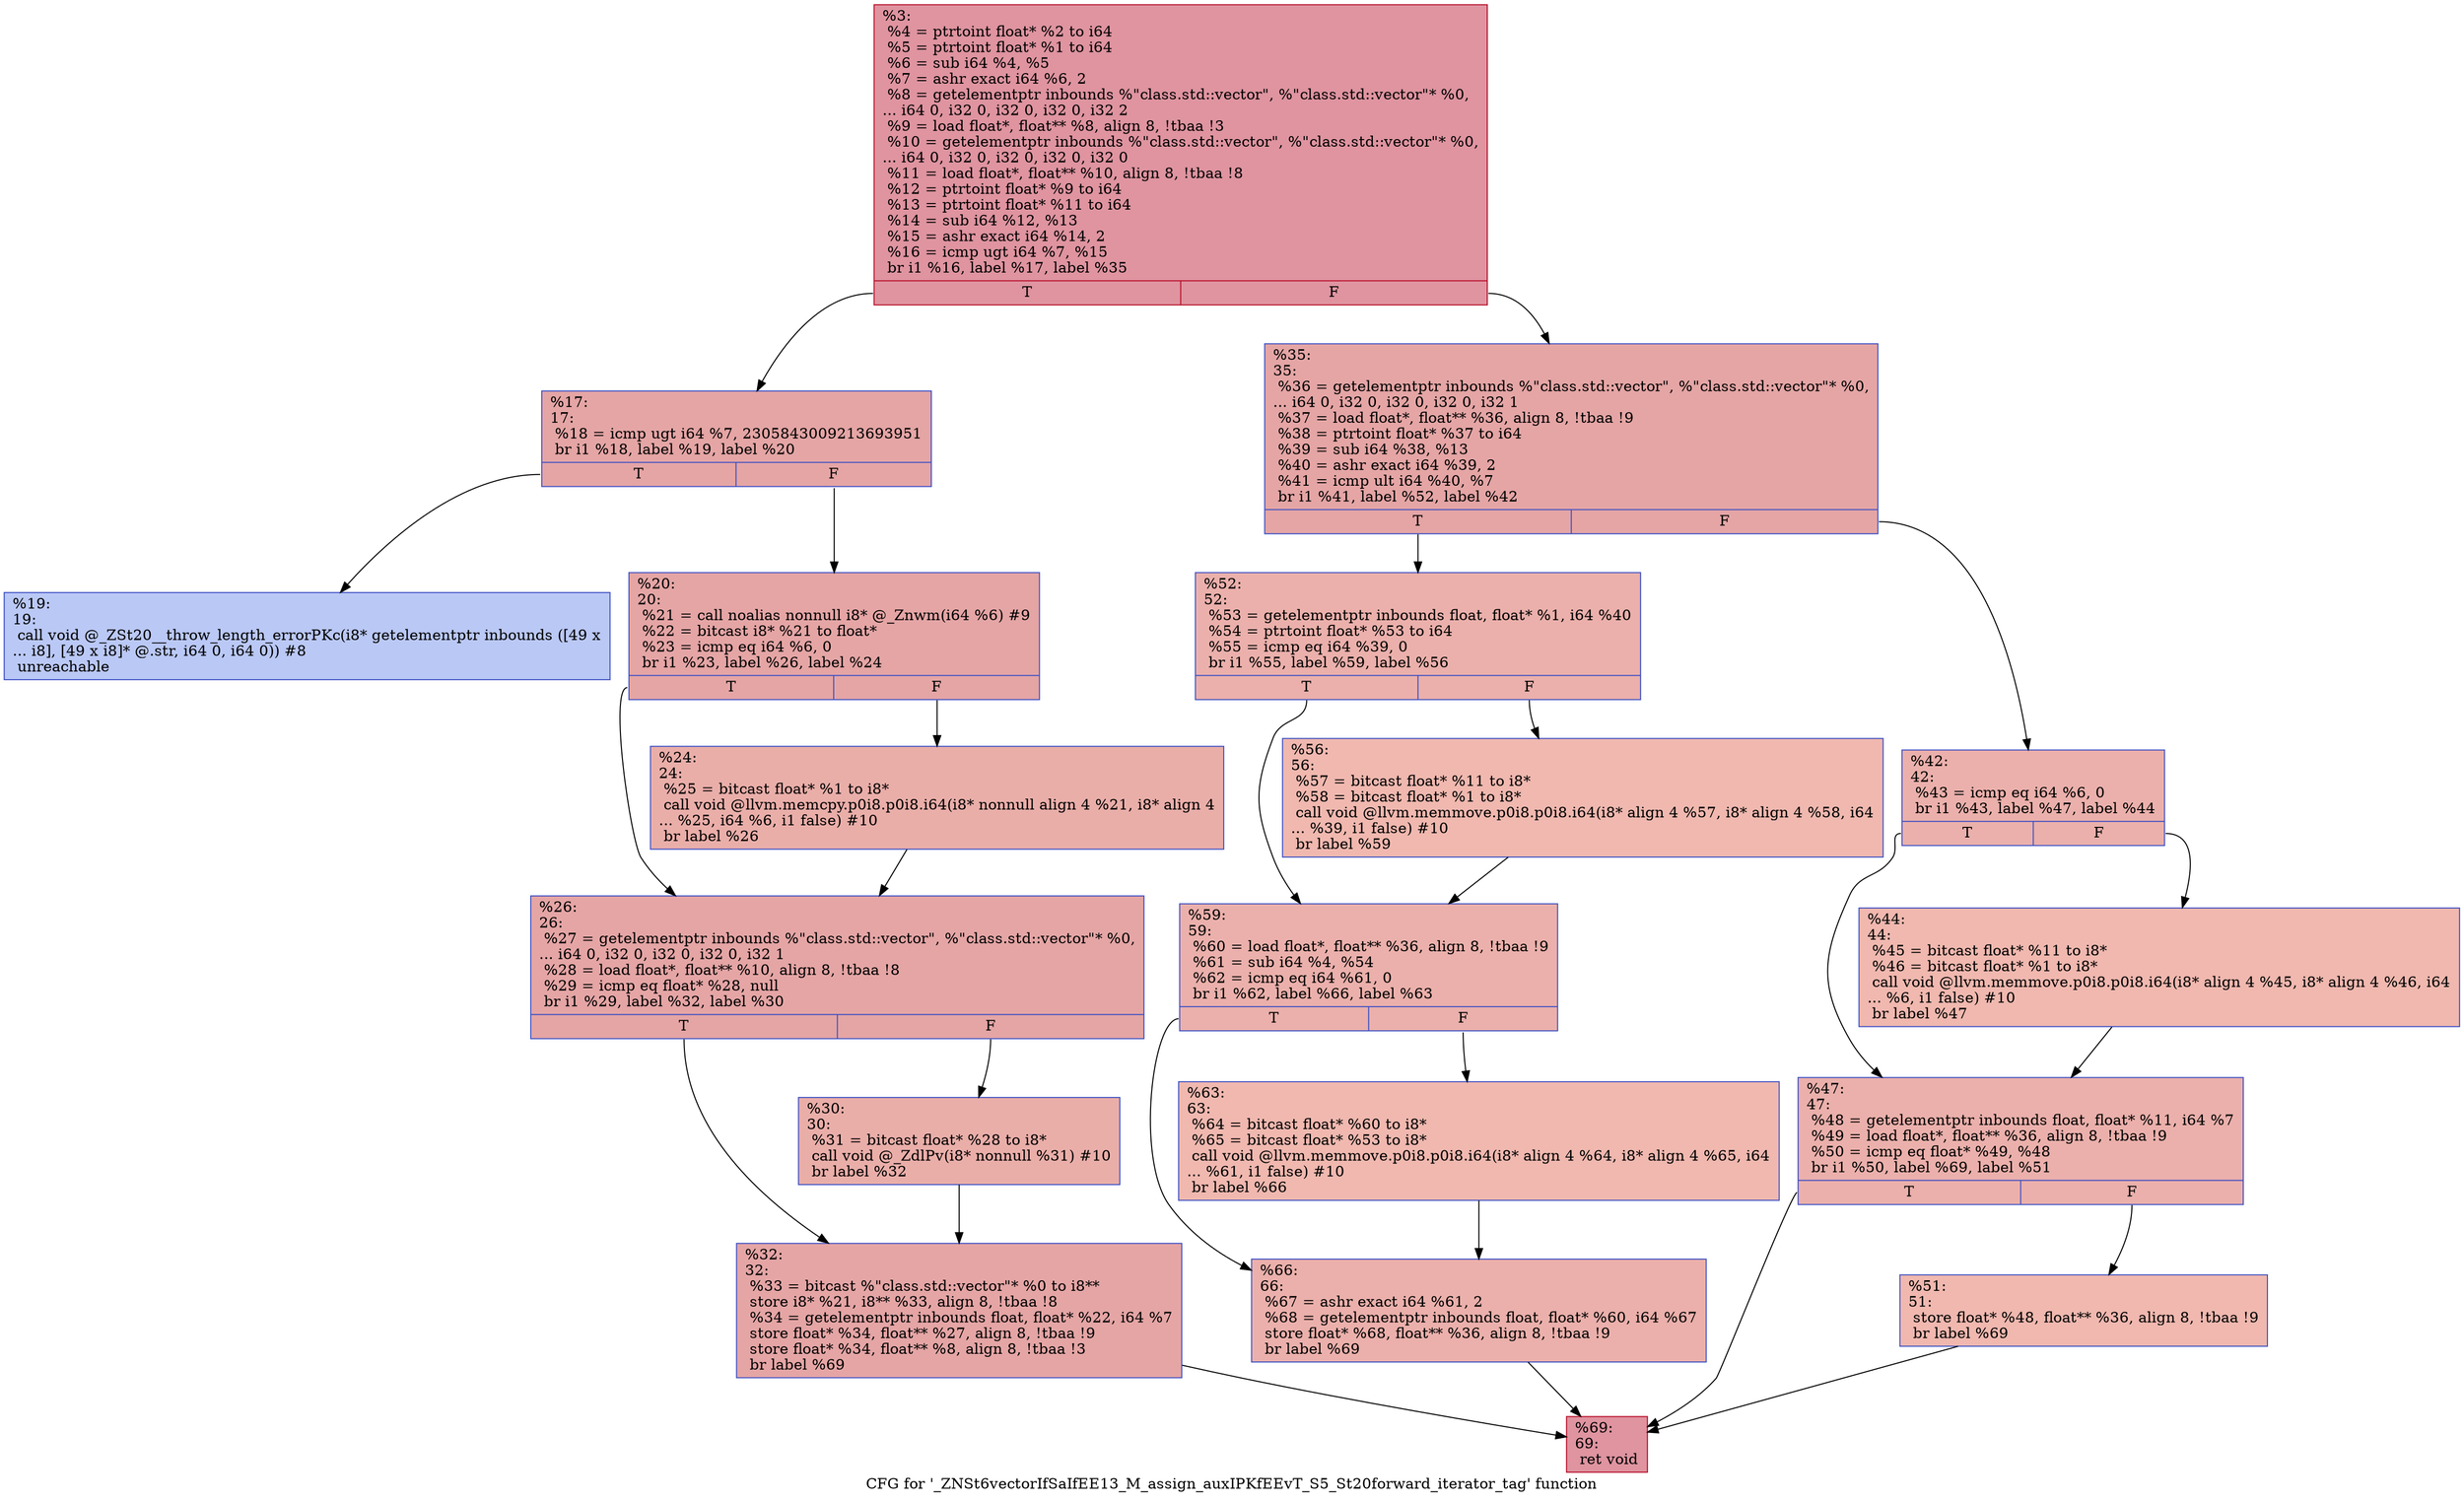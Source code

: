 digraph "CFG for '_ZNSt6vectorIfSaIfEE13_M_assign_auxIPKfEEvT_S5_St20forward_iterator_tag' function" {
	label="CFG for '_ZNSt6vectorIfSaIfEE13_M_assign_auxIPKfEEvT_S5_St20forward_iterator_tag' function";

	Node0x55ca8347edd0 [shape=record,color="#b70d28ff", style=filled, fillcolor="#b70d2870",label="{%3:\l  %4 = ptrtoint float* %2 to i64\l  %5 = ptrtoint float* %1 to i64\l  %6 = sub i64 %4, %5\l  %7 = ashr exact i64 %6, 2\l  %8 = getelementptr inbounds %\"class.std::vector\", %\"class.std::vector\"* %0,\l... i64 0, i32 0, i32 0, i32 0, i32 2\l  %9 = load float*, float** %8, align 8, !tbaa !3\l  %10 = getelementptr inbounds %\"class.std::vector\", %\"class.std::vector\"* %0,\l... i64 0, i32 0, i32 0, i32 0, i32 0\l  %11 = load float*, float** %10, align 8, !tbaa !8\l  %12 = ptrtoint float* %9 to i64\l  %13 = ptrtoint float* %11 to i64\l  %14 = sub i64 %12, %13\l  %15 = ashr exact i64 %14, 2\l  %16 = icmp ugt i64 %7, %15\l  br i1 %16, label %17, label %35\l|{<s0>T|<s1>F}}"];
	Node0x55ca8347edd0:s0 -> Node0x55ca8347ee20;
	Node0x55ca8347edd0:s1 -> Node0x55ca8347f820;
	Node0x55ca8347ee20 [shape=record,color="#3d50c3ff", style=filled, fillcolor="#c5333470",label="{%17:\l17:                                               \l  %18 = icmp ugt i64 %7, 2305843009213693951\l  br i1 %18, label %19, label %20\l|{<s0>T|<s1>F}}"];
	Node0x55ca8347ee20:s0 -> Node0x55ca8347f960;
	Node0x55ca8347ee20:s1 -> Node0x55ca8347f9b0;
	Node0x55ca8347f960 [shape=record,color="#3d50c3ff", style=filled, fillcolor="#6282ea70",label="{%19:\l19:                                               \l  call void @_ZSt20__throw_length_errorPKc(i8* getelementptr inbounds ([49 x\l... i8], [49 x i8]* @.str, i64 0, i64 0)) #8\l  unreachable\l}"];
	Node0x55ca8347f9b0 [shape=record,color="#3d50c3ff", style=filled, fillcolor="#c5333470",label="{%20:\l20:                                               \l  %21 = call noalias nonnull i8* @_Znwm(i64 %6) #9\l  %22 = bitcast i8* %21 to float*\l  %23 = icmp eq i64 %6, 0\l  br i1 %23, label %26, label %24\l|{<s0>T|<s1>F}}"];
	Node0x55ca8347f9b0:s0 -> Node0x55ca834800f0;
	Node0x55ca8347f9b0:s1 -> Node0x55ca83480140;
	Node0x55ca83480140 [shape=record,color="#3d50c3ff", style=filled, fillcolor="#d0473d70",label="{%24:\l24:                                               \l  %25 = bitcast float* %1 to i8*\l  call void @llvm.memcpy.p0i8.p0i8.i64(i8* nonnull align 4 %21, i8* align 4\l... %25, i64 %6, i1 false) #10\l  br label %26\l}"];
	Node0x55ca83480140 -> Node0x55ca834800f0;
	Node0x55ca834800f0 [shape=record,color="#3d50c3ff", style=filled, fillcolor="#c5333470",label="{%26:\l26:                                               \l  %27 = getelementptr inbounds %\"class.std::vector\", %\"class.std::vector\"* %0,\l... i64 0, i32 0, i32 0, i32 0, i32 1\l  %28 = load float*, float** %10, align 8, !tbaa !8\l  %29 = icmp eq float* %28, null\l  br i1 %29, label %32, label %30\l|{<s0>T|<s1>F}}"];
	Node0x55ca834800f0:s0 -> Node0x55ca83480840;
	Node0x55ca834800f0:s1 -> Node0x55ca83480890;
	Node0x55ca83480890 [shape=record,color="#3d50c3ff", style=filled, fillcolor="#d0473d70",label="{%30:\l30:                                               \l  %31 = bitcast float* %28 to i8*\l  call void @_ZdlPv(i8* nonnull %31) #10\l  br label %32\l}"];
	Node0x55ca83480890 -> Node0x55ca83480840;
	Node0x55ca83480840 [shape=record,color="#3d50c3ff", style=filled, fillcolor="#c5333470",label="{%32:\l32:                                               \l  %33 = bitcast %\"class.std::vector\"* %0 to i8**\l  store i8* %21, i8** %33, align 8, !tbaa !8\l  %34 = getelementptr inbounds float, float* %22, i64 %7\l  store float* %34, float** %27, align 8, !tbaa !9\l  store float* %34, float** %8, align 8, !tbaa !3\l  br label %69\l}"];
	Node0x55ca83480840 -> Node0x55ca83481680;
	Node0x55ca8347f820 [shape=record,color="#3d50c3ff", style=filled, fillcolor="#c5333470",label="{%35:\l35:                                               \l  %36 = getelementptr inbounds %\"class.std::vector\", %\"class.std::vector\"* %0,\l... i64 0, i32 0, i32 0, i32 0, i32 1\l  %37 = load float*, float** %36, align 8, !tbaa !9\l  %38 = ptrtoint float* %37 to i64\l  %39 = sub i64 %38, %13\l  %40 = ashr exact i64 %39, 2\l  %41 = icmp ult i64 %40, %7\l  br i1 %41, label %52, label %42\l|{<s0>T|<s1>F}}"];
	Node0x55ca8347f820:s0 -> Node0x55ca83481af0;
	Node0x55ca8347f820:s1 -> Node0x55ca83481b40;
	Node0x55ca83481b40 [shape=record,color="#3d50c3ff", style=filled, fillcolor="#d24b4070",label="{%42:\l42:                                               \l  %43 = icmp eq i64 %6, 0\l  br i1 %43, label %47, label %44\l|{<s0>T|<s1>F}}"];
	Node0x55ca83481b40:s0 -> Node0x55ca83481cd0;
	Node0x55ca83481b40:s1 -> Node0x55ca83481d20;
	Node0x55ca83481d20 [shape=record,color="#3d50c3ff", style=filled, fillcolor="#dc5d4a70",label="{%44:\l44:                                               \l  %45 = bitcast float* %11 to i8*\l  %46 = bitcast float* %1 to i8*\l  call void @llvm.memmove.p0i8.p0i8.i64(i8* align 4 %45, i8* align 4 %46, i64\l... %6, i1 false) #10\l  br label %47\l}"];
	Node0x55ca83481d20 -> Node0x55ca83481cd0;
	Node0x55ca83481cd0 [shape=record,color="#3d50c3ff", style=filled, fillcolor="#d24b4070",label="{%47:\l47:                                               \l  %48 = getelementptr inbounds float, float* %11, i64 %7\l  %49 = load float*, float** %36, align 8, !tbaa !9\l  %50 = icmp eq float* %49, %48\l  br i1 %50, label %69, label %51\l|{<s0>T|<s1>F}}"];
	Node0x55ca83481cd0:s0 -> Node0x55ca83481680;
	Node0x55ca83481cd0:s1 -> Node0x55ca83482430;
	Node0x55ca83482430 [shape=record,color="#3d50c3ff", style=filled, fillcolor="#dc5d4a70",label="{%51:\l51:                                               \l  store float* %48, float** %36, align 8, !tbaa !9\l  br label %69\l}"];
	Node0x55ca83482430 -> Node0x55ca83481680;
	Node0x55ca83481af0 [shape=record,color="#3d50c3ff", style=filled, fillcolor="#d24b4070",label="{%52:\l52:                                               \l  %53 = getelementptr inbounds float, float* %1, i64 %40\l  %54 = ptrtoint float* %53 to i64\l  %55 = icmp eq i64 %39, 0\l  br i1 %55, label %59, label %56\l|{<s0>T|<s1>F}}"];
	Node0x55ca83481af0:s0 -> Node0x55ca834827d0;
	Node0x55ca83481af0:s1 -> Node0x55ca83482820;
	Node0x55ca83482820 [shape=record,color="#3d50c3ff", style=filled, fillcolor="#dc5d4a70",label="{%56:\l56:                                               \l  %57 = bitcast float* %11 to i8*\l  %58 = bitcast float* %1 to i8*\l  call void @llvm.memmove.p0i8.p0i8.i64(i8* align 4 %57, i8* align 4 %58, i64\l... %39, i1 false) #10\l  br label %59\l}"];
	Node0x55ca83482820 -> Node0x55ca834827d0;
	Node0x55ca834827d0 [shape=record,color="#3d50c3ff", style=filled, fillcolor="#d24b4070",label="{%59:\l59:                                               \l  %60 = load float*, float** %36, align 8, !tbaa !9\l  %61 = sub i64 %4, %54\l  %62 = icmp eq i64 %61, 0\l  br i1 %62, label %66, label %63\l|{<s0>T|<s1>F}}"];
	Node0x55ca834827d0:s0 -> Node0x55ca83482da0;
	Node0x55ca834827d0:s1 -> Node0x55ca83482df0;
	Node0x55ca83482df0 [shape=record,color="#3d50c3ff", style=filled, fillcolor="#dc5d4a70",label="{%63:\l63:                                               \l  %64 = bitcast float* %60 to i8*\l  %65 = bitcast float* %53 to i8*\l  call void @llvm.memmove.p0i8.p0i8.i64(i8* align 4 %64, i8* align 4 %65, i64\l... %61, i1 false) #10\l  br label %66\l}"];
	Node0x55ca83482df0 -> Node0x55ca83482da0;
	Node0x55ca83482da0 [shape=record,color="#3d50c3ff", style=filled, fillcolor="#d24b4070",label="{%66:\l66:                                               \l  %67 = ashr exact i64 %61, 2\l  %68 = getelementptr inbounds float, float* %60, i64 %67\l  store float* %68, float** %36, align 8, !tbaa !9\l  br label %69\l}"];
	Node0x55ca83482da0 -> Node0x55ca83481680;
	Node0x55ca83481680 [shape=record,color="#b70d28ff", style=filled, fillcolor="#b70d2870",label="{%69:\l69:                                               \l  ret void\l}"];
}
